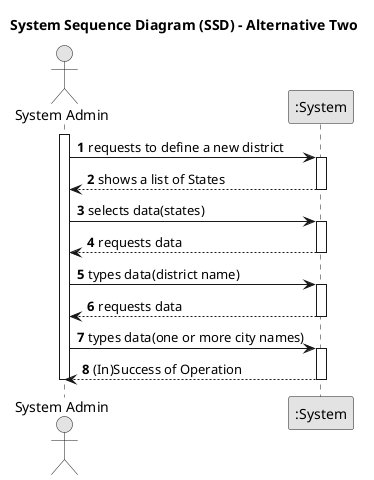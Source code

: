 @startuml
'https://plantuml.com/sequence-diagram
skinparam monochrome true
skinparam packageStyle rectangle
skinparam shadowing false

title System Sequence Diagram (SSD) - Alternative Two

autonumber

actor "System Admin" as Admin
participant ":System" as System

activate Admin

    Admin -> System : requests to define a new district
    activate System

        System --> Admin : shows a list of States
    deactivate System

    Admin -> System : selects data(states)
    activate System

        System --> Admin : requests data
    deactivate System

    Admin -> System : types data(district name)
    activate System

        System --> Admin : requests data
    deactivate System

    Admin -> System : types data(one or more city names)
    activate System

        System --> Admin : (In)Success of Operation
    deactivate System
deactivate Admin

@enduml